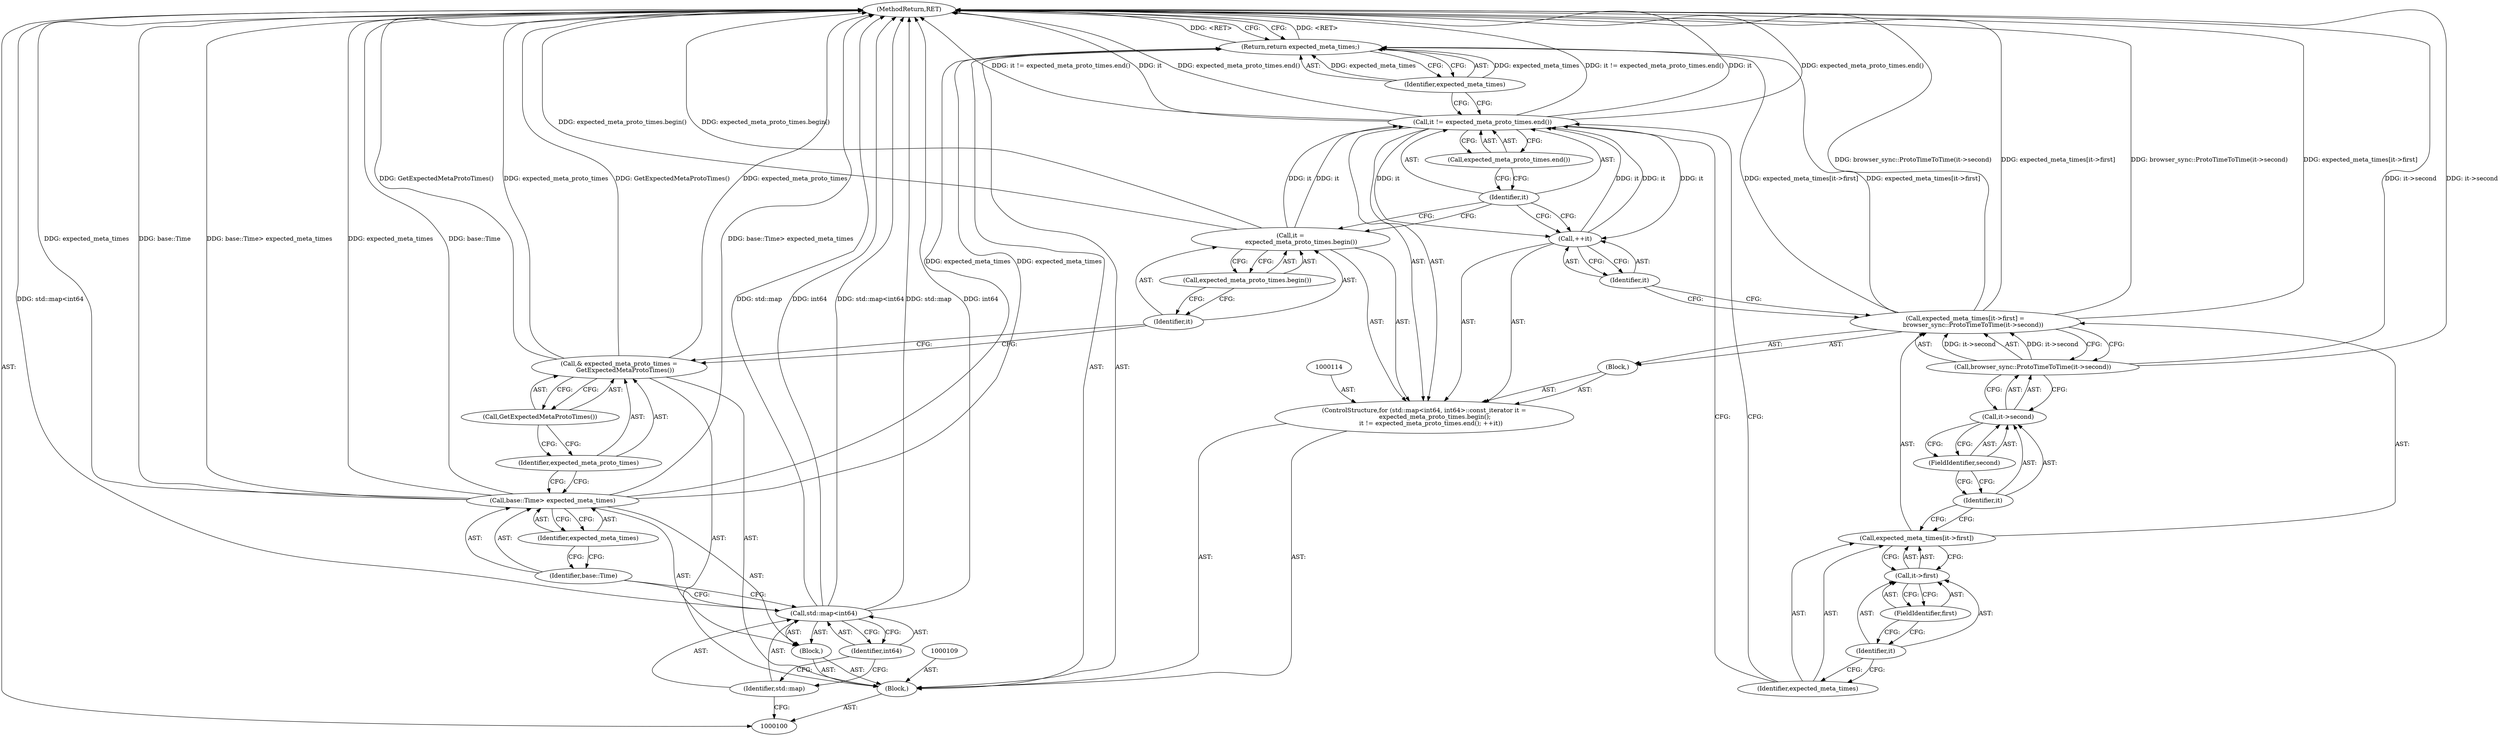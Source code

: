 digraph "1_Chrome_19190765882e272a6a2162c89acdb29110f7e3cf_28" {
"1000136" [label="(MethodReturn,RET)"];
"1000101" [label="(Block,)"];
"1000134" [label="(Return,return expected_meta_times;)"];
"1000135" [label="(Identifier,expected_meta_times)"];
"1000105" [label="(Identifier,int64)"];
"1000106" [label="(Call,base::Time> expected_meta_times)"];
"1000107" [label="(Identifier,base::Time)"];
"1000102" [label="(Block,)"];
"1000103" [label="(Call,std::map<int64)"];
"1000104" [label="(Identifier,std::map)"];
"1000108" [label="(Identifier,expected_meta_times)"];
"1000110" [label="(Call,& expected_meta_proto_times =\n      GetExpectedMetaProtoTimes())"];
"1000111" [label="(Identifier,expected_meta_proto_times)"];
"1000112" [label="(Call,GetExpectedMetaProtoTimes())"];
"1000113" [label="(ControlStructure,for (std::map<int64, int64>::const_iterator it =\n           expected_meta_proto_times.begin();\n       it != expected_meta_proto_times.end(); ++it))"];
"1000115" [label="(Call,it =\n           expected_meta_proto_times.begin())"];
"1000116" [label="(Identifier,it)"];
"1000117" [label="(Call,expected_meta_proto_times.begin())"];
"1000120" [label="(Call,expected_meta_proto_times.end())"];
"1000121" [label="(Call,++it)"];
"1000122" [label="(Identifier,it)"];
"1000123" [label="(Block,)"];
"1000118" [label="(Call,it != expected_meta_proto_times.end())"];
"1000119" [label="(Identifier,it)"];
"1000127" [label="(Call,it->first)"];
"1000128" [label="(Identifier,it)"];
"1000129" [label="(FieldIdentifier,first)"];
"1000124" [label="(Call,expected_meta_times[it->first] =\n        browser_sync::ProtoTimeToTime(it->second))"];
"1000125" [label="(Call,expected_meta_times[it->first])"];
"1000126" [label="(Identifier,expected_meta_times)"];
"1000131" [label="(Call,it->second)"];
"1000132" [label="(Identifier,it)"];
"1000133" [label="(FieldIdentifier,second)"];
"1000130" [label="(Call,browser_sync::ProtoTimeToTime(it->second))"];
"1000136" -> "1000100"  [label="AST: "];
"1000136" -> "1000134"  [label="CFG: "];
"1000115" -> "1000136"  [label="DDG: expected_meta_proto_times.begin()"];
"1000124" -> "1000136"  [label="DDG: browser_sync::ProtoTimeToTime(it->second)"];
"1000124" -> "1000136"  [label="DDG: expected_meta_times[it->first]"];
"1000106" -> "1000136"  [label="DDG: expected_meta_times"];
"1000106" -> "1000136"  [label="DDG: base::Time"];
"1000106" -> "1000136"  [label="DDG: base::Time> expected_meta_times"];
"1000103" -> "1000136"  [label="DDG: std::map"];
"1000103" -> "1000136"  [label="DDG: int64"];
"1000103" -> "1000136"  [label="DDG: std::map<int64"];
"1000118" -> "1000136"  [label="DDG: it != expected_meta_proto_times.end()"];
"1000118" -> "1000136"  [label="DDG: it"];
"1000118" -> "1000136"  [label="DDG: expected_meta_proto_times.end()"];
"1000110" -> "1000136"  [label="DDG: GetExpectedMetaProtoTimes()"];
"1000110" -> "1000136"  [label="DDG: expected_meta_proto_times"];
"1000130" -> "1000136"  [label="DDG: it->second"];
"1000134" -> "1000136"  [label="DDG: <RET>"];
"1000101" -> "1000100"  [label="AST: "];
"1000102" -> "1000101"  [label="AST: "];
"1000109" -> "1000101"  [label="AST: "];
"1000110" -> "1000101"  [label="AST: "];
"1000113" -> "1000101"  [label="AST: "];
"1000134" -> "1000101"  [label="AST: "];
"1000134" -> "1000101"  [label="AST: "];
"1000134" -> "1000135"  [label="CFG: "];
"1000135" -> "1000134"  [label="AST: "];
"1000136" -> "1000134"  [label="CFG: "];
"1000134" -> "1000136"  [label="DDG: <RET>"];
"1000135" -> "1000134"  [label="DDG: expected_meta_times"];
"1000124" -> "1000134"  [label="DDG: expected_meta_times[it->first]"];
"1000106" -> "1000134"  [label="DDG: expected_meta_times"];
"1000135" -> "1000134"  [label="AST: "];
"1000135" -> "1000118"  [label="CFG: "];
"1000134" -> "1000135"  [label="CFG: "];
"1000135" -> "1000134"  [label="DDG: expected_meta_times"];
"1000105" -> "1000103"  [label="AST: "];
"1000105" -> "1000104"  [label="CFG: "];
"1000103" -> "1000105"  [label="CFG: "];
"1000106" -> "1000102"  [label="AST: "];
"1000106" -> "1000108"  [label="CFG: "];
"1000107" -> "1000106"  [label="AST: "];
"1000108" -> "1000106"  [label="AST: "];
"1000111" -> "1000106"  [label="CFG: "];
"1000106" -> "1000136"  [label="DDG: expected_meta_times"];
"1000106" -> "1000136"  [label="DDG: base::Time"];
"1000106" -> "1000136"  [label="DDG: base::Time> expected_meta_times"];
"1000106" -> "1000134"  [label="DDG: expected_meta_times"];
"1000107" -> "1000106"  [label="AST: "];
"1000107" -> "1000103"  [label="CFG: "];
"1000108" -> "1000107"  [label="CFG: "];
"1000102" -> "1000101"  [label="AST: "];
"1000103" -> "1000102"  [label="AST: "];
"1000106" -> "1000102"  [label="AST: "];
"1000103" -> "1000102"  [label="AST: "];
"1000103" -> "1000105"  [label="CFG: "];
"1000104" -> "1000103"  [label="AST: "];
"1000105" -> "1000103"  [label="AST: "];
"1000107" -> "1000103"  [label="CFG: "];
"1000103" -> "1000136"  [label="DDG: std::map"];
"1000103" -> "1000136"  [label="DDG: int64"];
"1000103" -> "1000136"  [label="DDG: std::map<int64"];
"1000104" -> "1000103"  [label="AST: "];
"1000104" -> "1000100"  [label="CFG: "];
"1000105" -> "1000104"  [label="CFG: "];
"1000108" -> "1000106"  [label="AST: "];
"1000108" -> "1000107"  [label="CFG: "];
"1000106" -> "1000108"  [label="CFG: "];
"1000110" -> "1000101"  [label="AST: "];
"1000110" -> "1000112"  [label="CFG: "];
"1000111" -> "1000110"  [label="AST: "];
"1000112" -> "1000110"  [label="AST: "];
"1000116" -> "1000110"  [label="CFG: "];
"1000110" -> "1000136"  [label="DDG: GetExpectedMetaProtoTimes()"];
"1000110" -> "1000136"  [label="DDG: expected_meta_proto_times"];
"1000111" -> "1000110"  [label="AST: "];
"1000111" -> "1000106"  [label="CFG: "];
"1000112" -> "1000111"  [label="CFG: "];
"1000112" -> "1000110"  [label="AST: "];
"1000112" -> "1000111"  [label="CFG: "];
"1000110" -> "1000112"  [label="CFG: "];
"1000113" -> "1000101"  [label="AST: "];
"1000114" -> "1000113"  [label="AST: "];
"1000115" -> "1000113"  [label="AST: "];
"1000118" -> "1000113"  [label="AST: "];
"1000121" -> "1000113"  [label="AST: "];
"1000123" -> "1000113"  [label="AST: "];
"1000115" -> "1000113"  [label="AST: "];
"1000115" -> "1000117"  [label="CFG: "];
"1000116" -> "1000115"  [label="AST: "];
"1000117" -> "1000115"  [label="AST: "];
"1000119" -> "1000115"  [label="CFG: "];
"1000115" -> "1000136"  [label="DDG: expected_meta_proto_times.begin()"];
"1000115" -> "1000118"  [label="DDG: it"];
"1000116" -> "1000115"  [label="AST: "];
"1000116" -> "1000110"  [label="CFG: "];
"1000117" -> "1000116"  [label="CFG: "];
"1000117" -> "1000115"  [label="AST: "];
"1000117" -> "1000116"  [label="CFG: "];
"1000115" -> "1000117"  [label="CFG: "];
"1000120" -> "1000118"  [label="AST: "];
"1000120" -> "1000119"  [label="CFG: "];
"1000118" -> "1000120"  [label="CFG: "];
"1000121" -> "1000113"  [label="AST: "];
"1000121" -> "1000122"  [label="CFG: "];
"1000122" -> "1000121"  [label="AST: "];
"1000119" -> "1000121"  [label="CFG: "];
"1000121" -> "1000118"  [label="DDG: it"];
"1000118" -> "1000121"  [label="DDG: it"];
"1000122" -> "1000121"  [label="AST: "];
"1000122" -> "1000124"  [label="CFG: "];
"1000121" -> "1000122"  [label="CFG: "];
"1000123" -> "1000113"  [label="AST: "];
"1000124" -> "1000123"  [label="AST: "];
"1000118" -> "1000113"  [label="AST: "];
"1000118" -> "1000120"  [label="CFG: "];
"1000119" -> "1000118"  [label="AST: "];
"1000120" -> "1000118"  [label="AST: "];
"1000126" -> "1000118"  [label="CFG: "];
"1000135" -> "1000118"  [label="CFG: "];
"1000118" -> "1000136"  [label="DDG: it != expected_meta_proto_times.end()"];
"1000118" -> "1000136"  [label="DDG: it"];
"1000118" -> "1000136"  [label="DDG: expected_meta_proto_times.end()"];
"1000121" -> "1000118"  [label="DDG: it"];
"1000115" -> "1000118"  [label="DDG: it"];
"1000118" -> "1000121"  [label="DDG: it"];
"1000119" -> "1000118"  [label="AST: "];
"1000119" -> "1000115"  [label="CFG: "];
"1000119" -> "1000121"  [label="CFG: "];
"1000120" -> "1000119"  [label="CFG: "];
"1000127" -> "1000125"  [label="AST: "];
"1000127" -> "1000129"  [label="CFG: "];
"1000128" -> "1000127"  [label="AST: "];
"1000129" -> "1000127"  [label="AST: "];
"1000125" -> "1000127"  [label="CFG: "];
"1000128" -> "1000127"  [label="AST: "];
"1000128" -> "1000126"  [label="CFG: "];
"1000129" -> "1000128"  [label="CFG: "];
"1000129" -> "1000127"  [label="AST: "];
"1000129" -> "1000128"  [label="CFG: "];
"1000127" -> "1000129"  [label="CFG: "];
"1000124" -> "1000123"  [label="AST: "];
"1000124" -> "1000130"  [label="CFG: "];
"1000125" -> "1000124"  [label="AST: "];
"1000130" -> "1000124"  [label="AST: "];
"1000122" -> "1000124"  [label="CFG: "];
"1000124" -> "1000136"  [label="DDG: browser_sync::ProtoTimeToTime(it->second)"];
"1000124" -> "1000136"  [label="DDG: expected_meta_times[it->first]"];
"1000130" -> "1000124"  [label="DDG: it->second"];
"1000124" -> "1000134"  [label="DDG: expected_meta_times[it->first]"];
"1000125" -> "1000124"  [label="AST: "];
"1000125" -> "1000127"  [label="CFG: "];
"1000126" -> "1000125"  [label="AST: "];
"1000127" -> "1000125"  [label="AST: "];
"1000132" -> "1000125"  [label="CFG: "];
"1000126" -> "1000125"  [label="AST: "];
"1000126" -> "1000118"  [label="CFG: "];
"1000128" -> "1000126"  [label="CFG: "];
"1000131" -> "1000130"  [label="AST: "];
"1000131" -> "1000133"  [label="CFG: "];
"1000132" -> "1000131"  [label="AST: "];
"1000133" -> "1000131"  [label="AST: "];
"1000130" -> "1000131"  [label="CFG: "];
"1000132" -> "1000131"  [label="AST: "];
"1000132" -> "1000125"  [label="CFG: "];
"1000133" -> "1000132"  [label="CFG: "];
"1000133" -> "1000131"  [label="AST: "];
"1000133" -> "1000132"  [label="CFG: "];
"1000131" -> "1000133"  [label="CFG: "];
"1000130" -> "1000124"  [label="AST: "];
"1000130" -> "1000131"  [label="CFG: "];
"1000131" -> "1000130"  [label="AST: "];
"1000124" -> "1000130"  [label="CFG: "];
"1000130" -> "1000136"  [label="DDG: it->second"];
"1000130" -> "1000124"  [label="DDG: it->second"];
}
